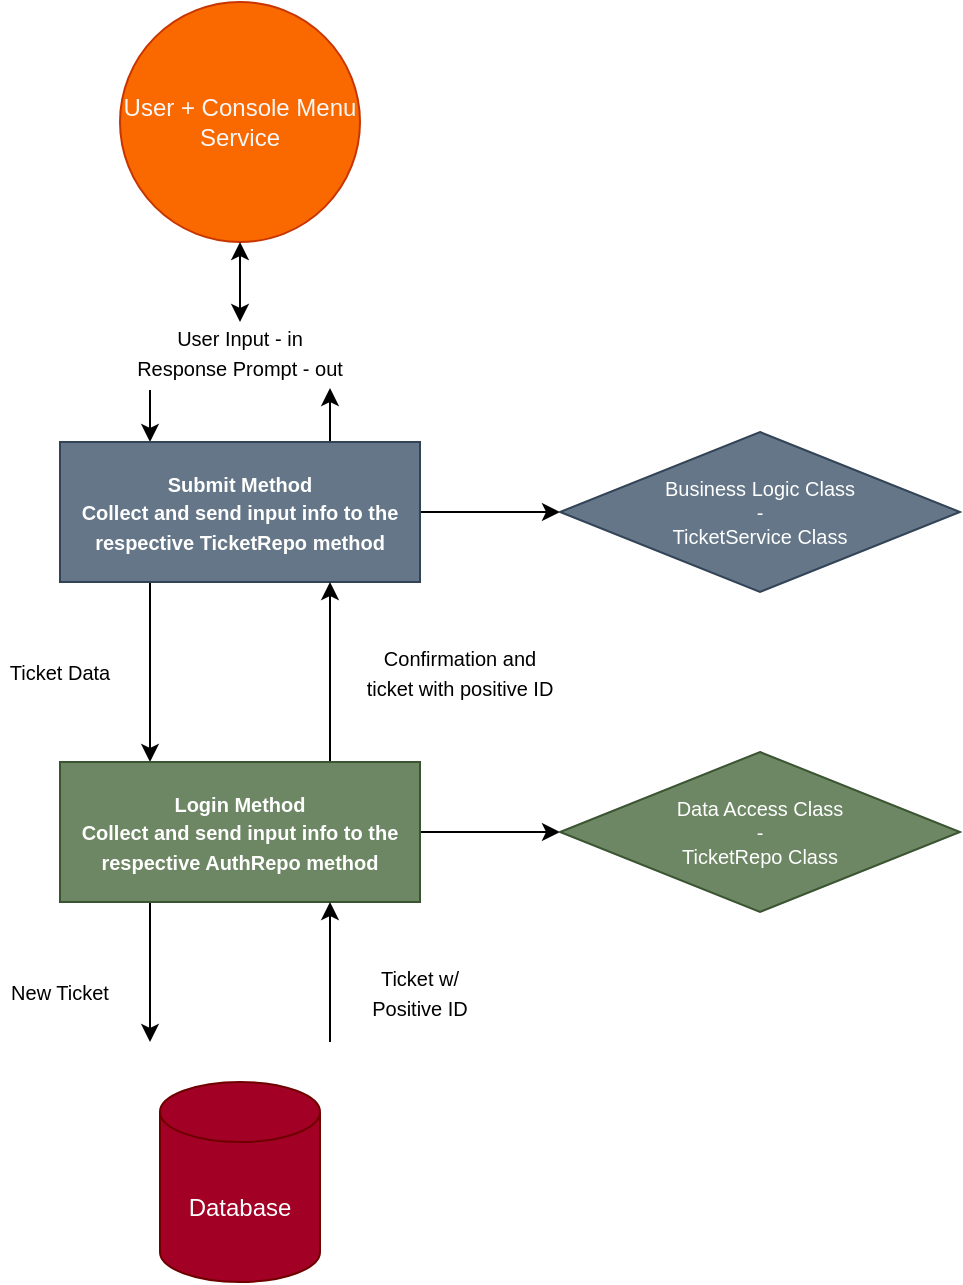 <mxfile>
    <diagram id="0CblFVRzy043rhNIYMyw" name="Page-1">
        <mxGraphModel dx="1071" dy="457" grid="1" gridSize="10" guides="1" tooltips="1" connect="1" arrows="1" fold="1" page="1" pageScale="1" pageWidth="850" pageHeight="1100" math="0" shadow="0">
            <root>
                <mxCell id="0"/>
                <mxCell id="1" parent="0"/>
                <mxCell id="19" style="edgeStyle=none;html=1;entryX=0.25;entryY=0;entryDx=0;entryDy=0;fontSize=10;exitX=0.125;exitY=1.133;exitDx=0;exitDy=0;exitPerimeter=0;" edge="1" parent="1" source="23" target="3">
                    <mxGeometry relative="1" as="geometry">
                        <mxPoint x="355" y="200" as="sourcePoint"/>
                    </mxGeometry>
                </mxCell>
                <mxCell id="21" style="edgeStyle=none;html=1;fontSize=10;" edge="1" parent="1">
                    <mxGeometry relative="1" as="geometry">
                        <mxPoint x="400" y="180" as="targetPoint"/>
                        <mxPoint x="400" y="160" as="sourcePoint"/>
                        <Array as="points"/>
                    </mxGeometry>
                </mxCell>
                <mxCell id="2" value="&lt;font color=&quot;#f7f7f7&quot;&gt;User + Console Menu Service&lt;/font&gt;" style="ellipse;whiteSpace=wrap;html=1;aspect=fixed;fillColor=#fa6800;fontColor=#000000;strokeColor=#C73500;" vertex="1" parent="1">
                    <mxGeometry x="340" y="20" width="120" height="120" as="geometry"/>
                </mxCell>
                <mxCell id="10" style="edgeStyle=none;html=1;exitX=0.25;exitY=1;exitDx=0;exitDy=0;entryX=0.25;entryY=0;entryDx=0;entryDy=0;" edge="1" parent="1" source="3" target="4">
                    <mxGeometry relative="1" as="geometry"/>
                </mxCell>
                <mxCell id="13" style="edgeStyle=none;html=1;exitX=1;exitY=0.5;exitDx=0;exitDy=0;entryX=0;entryY=0.5;entryDx=0;entryDy=0;" edge="1" parent="1" source="3" target="5">
                    <mxGeometry relative="1" as="geometry"/>
                </mxCell>
                <mxCell id="20" style="edgeStyle=none;html=1;exitX=0.75;exitY=0;exitDx=0;exitDy=0;fontSize=10;entryX=0.875;entryY=1.1;entryDx=0;entryDy=0;entryPerimeter=0;" edge="1" parent="1" source="3" target="23">
                    <mxGeometry relative="1" as="geometry">
                        <mxPoint x="445" y="200" as="targetPoint"/>
                    </mxGeometry>
                </mxCell>
                <mxCell id="22" style="edgeStyle=none;html=1;fontSize=10;entryX=0.5;entryY=1;entryDx=0;entryDy=0;" edge="1" parent="1" target="2">
                    <mxGeometry relative="1" as="geometry">
                        <mxPoint x="425" y="190" as="targetPoint"/>
                        <mxPoint x="400" y="160" as="sourcePoint"/>
                        <Array as="points"/>
                    </mxGeometry>
                </mxCell>
                <mxCell id="3" value="&lt;b style=&quot;font-size: 10px&quot;&gt;Submit Method&lt;br&gt;Collect and send input info to the respective TicketRepo method&lt;br&gt;&lt;/b&gt;" style="rounded=0;whiteSpace=wrap;html=1;fillColor=#647687;fontColor=#ffffff;strokeColor=#314354;" vertex="1" parent="1">
                    <mxGeometry x="310" y="240" width="180" height="70" as="geometry"/>
                </mxCell>
                <mxCell id="8" style="edgeStyle=none;html=1;exitX=0.25;exitY=1;exitDx=0;exitDy=0;" edge="1" parent="1" source="4">
                    <mxGeometry relative="1" as="geometry">
                        <mxPoint x="355" y="540" as="targetPoint"/>
                    </mxGeometry>
                </mxCell>
                <mxCell id="11" style="edgeStyle=none;html=1;exitX=0.75;exitY=0;exitDx=0;exitDy=0;entryX=0.75;entryY=1;entryDx=0;entryDy=0;" edge="1" parent="1" source="4" target="3">
                    <mxGeometry relative="1" as="geometry"/>
                </mxCell>
                <mxCell id="12" style="edgeStyle=none;html=1;exitX=1;exitY=0.5;exitDx=0;exitDy=0;entryX=0;entryY=0.5;entryDx=0;entryDy=0;" edge="1" parent="1" source="4" target="6">
                    <mxGeometry relative="1" as="geometry"/>
                </mxCell>
                <mxCell id="4" value="&lt;b style=&quot;font-size: 10px&quot;&gt;Login Method&lt;br&gt;Collect and send input info to the respective AuthRepo method&lt;br&gt;&lt;/b&gt;" style="rounded=0;whiteSpace=wrap;html=1;fillColor=#6d8764;fontColor=#ffffff;strokeColor=#3A5431;" vertex="1" parent="1">
                    <mxGeometry x="310" y="400" width="180" height="70" as="geometry"/>
                </mxCell>
                <mxCell id="5" value="&lt;font size=&quot;1&quot;&gt;Business Logic Class&lt;br&gt;-&lt;br&gt;TicketService Class&lt;/font&gt;" style="rhombus;whiteSpace=wrap;html=1;fontSize=10;fillColor=#647687;fontColor=#ffffff;strokeColor=#314354;" vertex="1" parent="1">
                    <mxGeometry x="560" y="235" width="200" height="80" as="geometry"/>
                </mxCell>
                <mxCell id="6" value="&lt;font size=&quot;1&quot;&gt;Data Access Class&lt;br&gt;-&lt;br&gt;TicketRepo Class&lt;/font&gt;" style="rhombus;whiteSpace=wrap;html=1;fontSize=10;fillColor=#6d8764;fontColor=#ffffff;strokeColor=#3A5431;" vertex="1" parent="1">
                    <mxGeometry x="560" y="395" width="200" height="80" as="geometry"/>
                </mxCell>
                <mxCell id="9" style="edgeStyle=none;html=1;entryX=0.75;entryY=1;entryDx=0;entryDy=0;" edge="1" parent="1" target="4">
                    <mxGeometry relative="1" as="geometry">
                        <mxPoint x="445" y="540" as="sourcePoint"/>
                        <Array as="points"/>
                    </mxGeometry>
                </mxCell>
                <mxCell id="7" value="Database" style="shape=cylinder3;whiteSpace=wrap;html=1;boundedLbl=1;backgroundOutline=1;size=15;fontSize=12;fillColor=#a20025;fontColor=#ffffff;strokeColor=#6F0000;" vertex="1" parent="1">
                    <mxGeometry x="360" y="560" width="80" height="100" as="geometry"/>
                </mxCell>
                <mxCell id="14" value="&lt;font style=&quot;font-size: 10px&quot;&gt;Ticket Data&lt;/font&gt;" style="text;html=1;strokeColor=none;fillColor=none;align=center;verticalAlign=middle;whiteSpace=wrap;rounded=0;" vertex="1" parent="1">
                    <mxGeometry x="280" y="340" width="60" height="30" as="geometry"/>
                </mxCell>
                <mxCell id="16" value="&lt;font style=&quot;font-size: 10px&quot;&gt;New Ticket&lt;/font&gt;" style="text;html=1;strokeColor=none;fillColor=none;align=center;verticalAlign=middle;whiteSpace=wrap;rounded=0;" vertex="1" parent="1">
                    <mxGeometry x="280" y="500" width="60" height="30" as="geometry"/>
                </mxCell>
                <mxCell id="17" value="&lt;font style=&quot;font-size: 10px&quot;&gt;Ticket w/ Positive ID&lt;/font&gt;" style="text;html=1;strokeColor=none;fillColor=none;align=center;verticalAlign=middle;whiteSpace=wrap;rounded=0;" vertex="1" parent="1">
                    <mxGeometry x="460" y="500" width="60" height="30" as="geometry"/>
                </mxCell>
                <mxCell id="18" value="&lt;font style=&quot;font-size: 10px&quot;&gt;Confirmation and ticket with positive ID&lt;/font&gt;" style="text;html=1;strokeColor=none;fillColor=none;align=center;verticalAlign=middle;whiteSpace=wrap;rounded=0;" vertex="1" parent="1">
                    <mxGeometry x="460" y="340" width="100" height="30" as="geometry"/>
                </mxCell>
                <mxCell id="23" value="&lt;font style=&quot;font-size: 10px&quot;&gt;User Input - in&lt;br&gt;Response Prompt - out&lt;br&gt;&lt;/font&gt;" style="text;html=1;strokeColor=none;fillColor=none;align=center;verticalAlign=middle;whiteSpace=wrap;rounded=0;" vertex="1" parent="1">
                    <mxGeometry x="340" y="180" width="120" height="30" as="geometry"/>
                </mxCell>
            </root>
        </mxGraphModel>
    </diagram>
</mxfile>